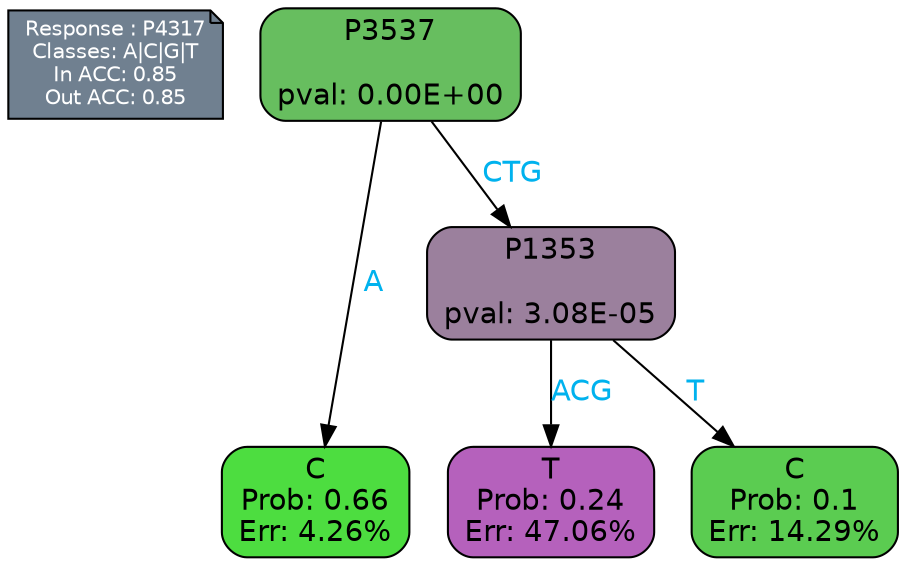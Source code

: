 digraph Tree {
node [shape=box, style="filled, rounded", color="black", fontname=helvetica] ;
graph [ranksep=equally, splines=polylines, bgcolor=transparent, dpi=600] ;
edge [fontname=helvetica] ;
LEGEND [label="Response : P4317
Classes: A|C|G|T
In ACC: 0.85
Out ACC: 0.85
",shape=note,align=left,style=filled,fillcolor="slategray",fontcolor="white",fontsize=10];1 [label="P3537

pval: 0.00E+00", fillcolor="#67be5f"] ;
2 [label="C
Prob: 0.66
Err: 4.26%", fillcolor="#4ddd40"] ;
3 [label="P1353

pval: 3.08E-05", fillcolor="#9b809d"] ;
4 [label="T
Prob: 0.24
Err: 47.06%", fillcolor="#b561bc"] ;
5 [label="C
Prob: 0.1
Err: 14.29%", fillcolor="#5bcc51"] ;
1 -> 2 [label="A",fontcolor=deepskyblue2] ;
1 -> 3 [label="CTG",fontcolor=deepskyblue2] ;
3 -> 4 [label="ACG",fontcolor=deepskyblue2] ;
3 -> 5 [label="T",fontcolor=deepskyblue2] ;
{rank = same; 2;4;5;}{rank = same; LEGEND;1;}}